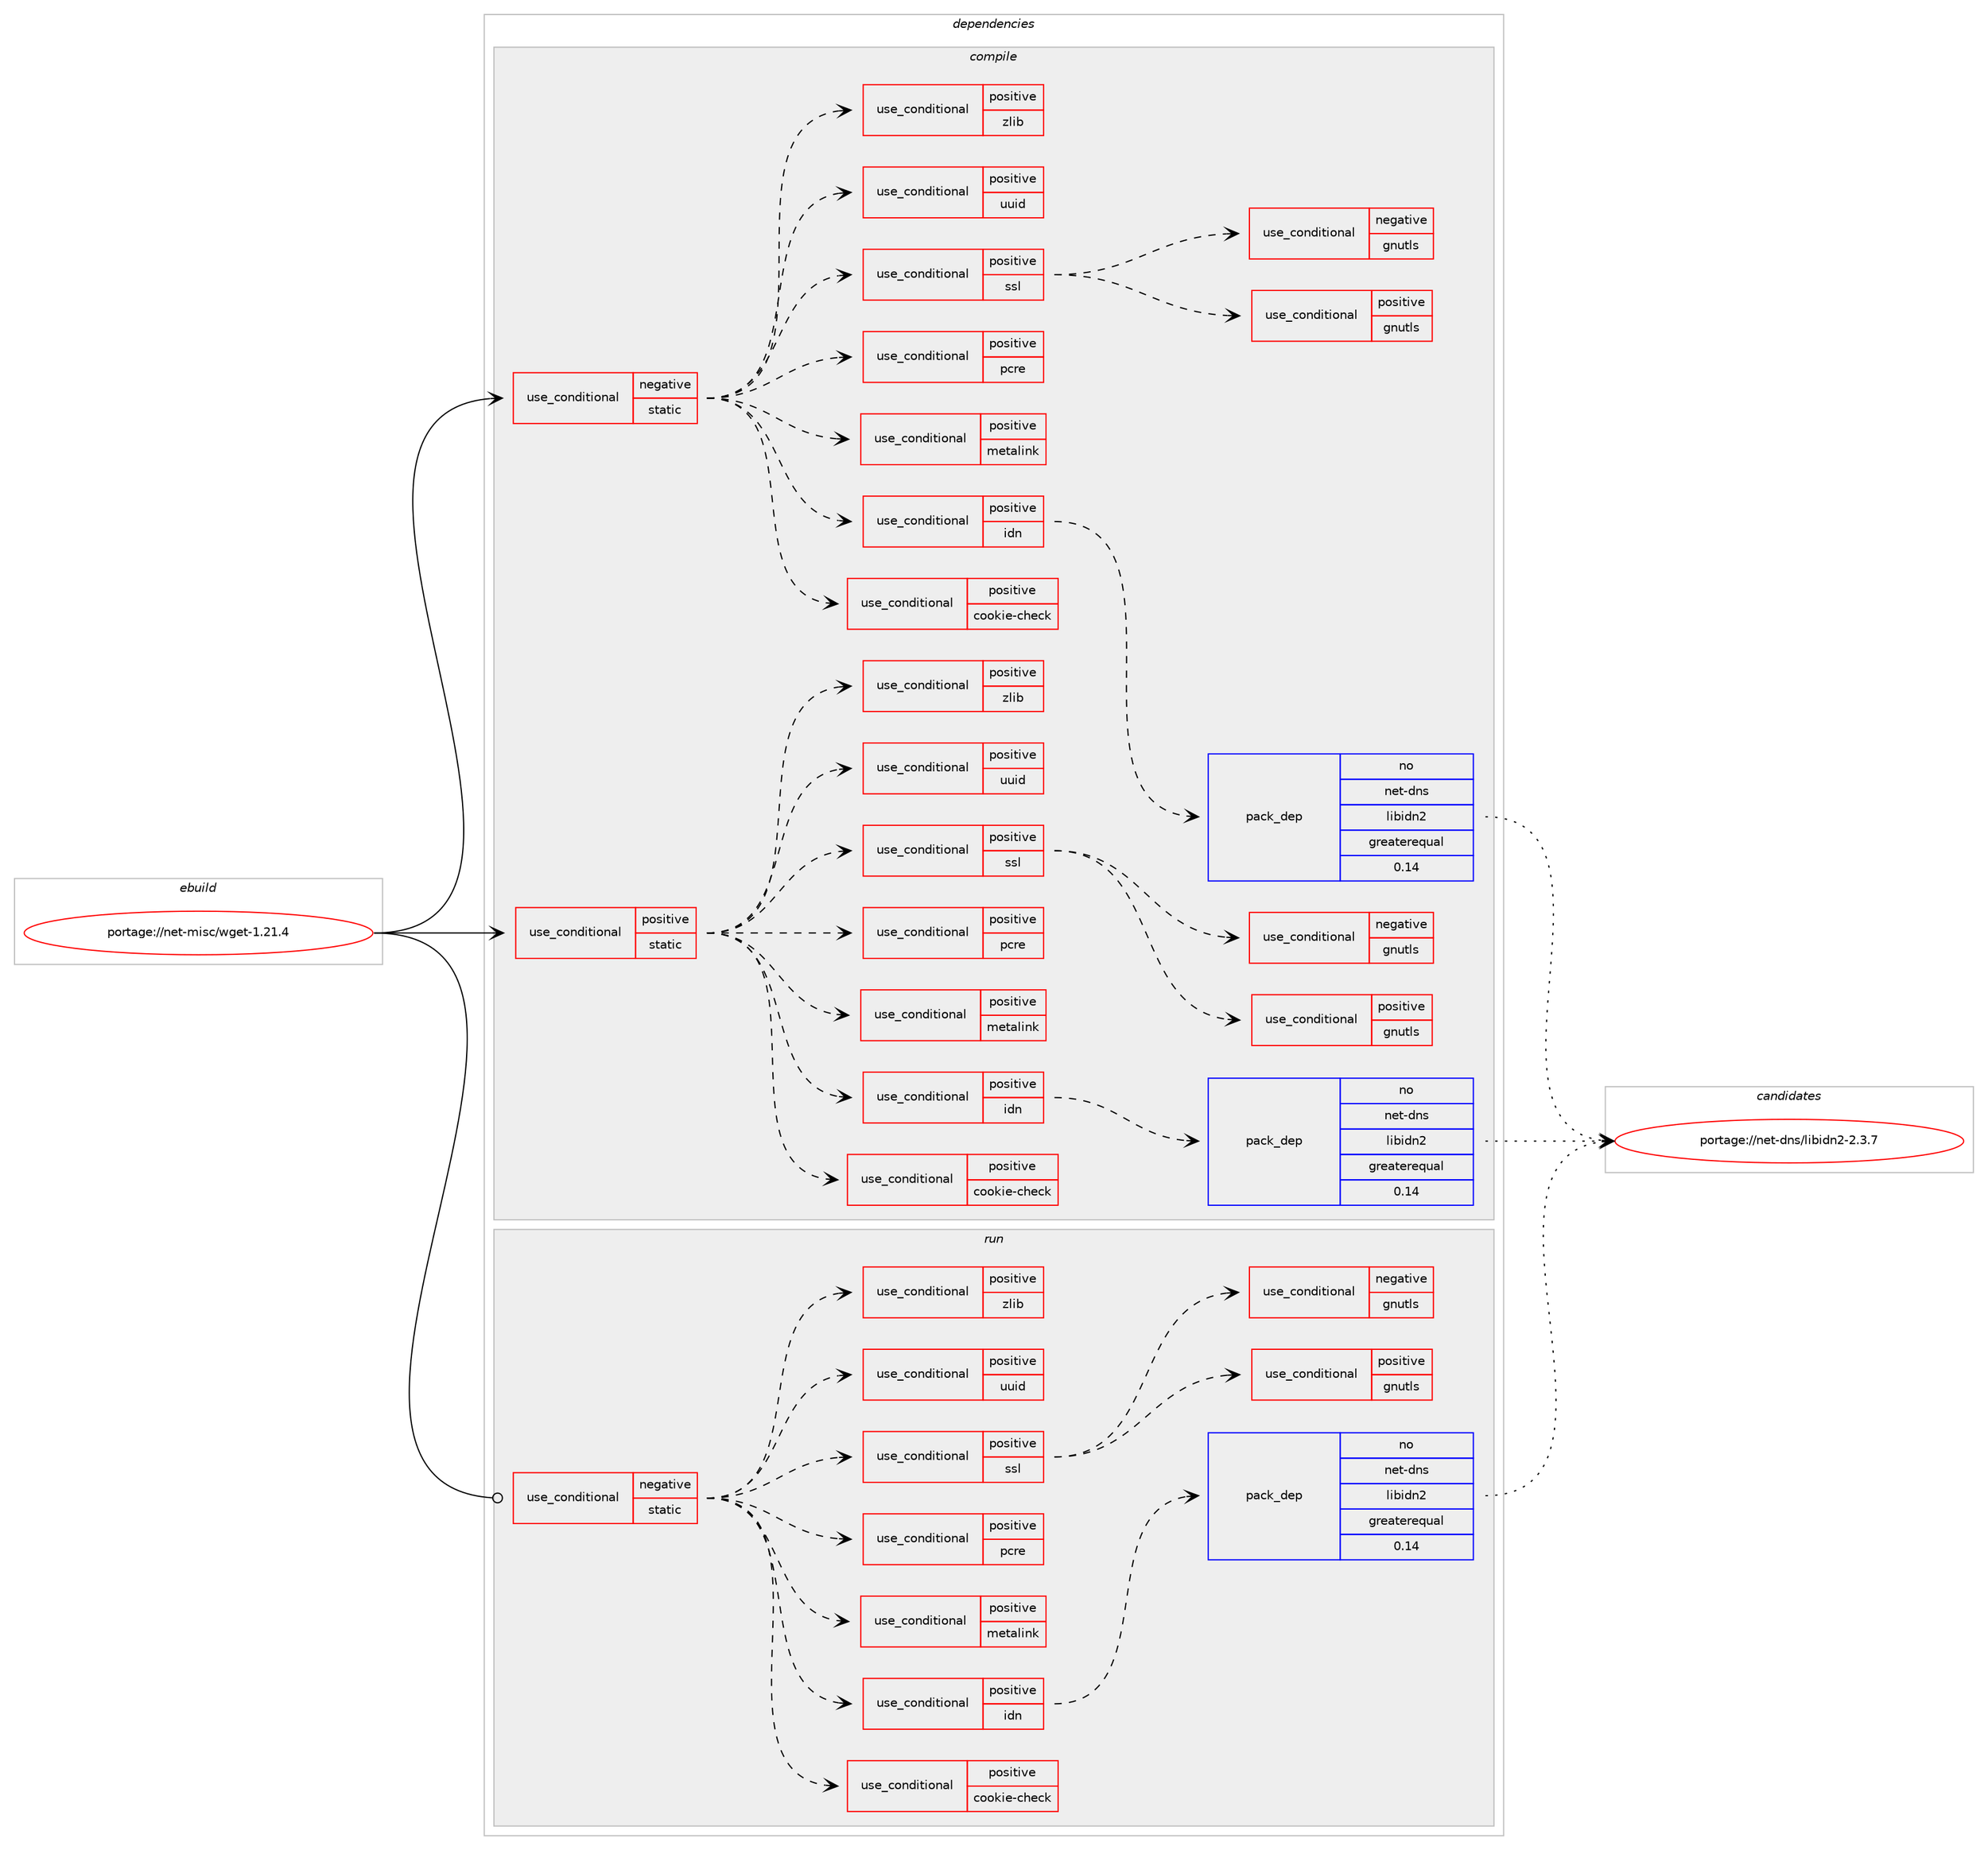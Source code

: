 digraph prolog {

# *************
# Graph options
# *************

newrank=true;
concentrate=true;
compound=true;
graph [rankdir=LR,fontname=Helvetica,fontsize=10,ranksep=1.5];#, ranksep=2.5, nodesep=0.2];
edge  [arrowhead=vee];
node  [fontname=Helvetica,fontsize=10];

# **********
# The ebuild
# **********

subgraph cluster_leftcol {
color=gray;
rank=same;
label=<<i>ebuild</i>>;
id [label="portage://net-misc/wget-1.21.4", color=red, width=4, href="../net-misc/wget-1.21.4.svg"];
}

# ****************
# The dependencies
# ****************

subgraph cluster_midcol {
color=gray;
label=<<i>dependencies</i>>;
subgraph cluster_compile {
fillcolor="#eeeeee";
style=filled;
label=<<i>compile</i>>;
subgraph cond96898 {
dependency191325 [label=<<TABLE BORDER="0" CELLBORDER="1" CELLSPACING="0" CELLPADDING="4"><TR><TD ROWSPAN="3" CELLPADDING="10">use_conditional</TD></TR><TR><TD>negative</TD></TR><TR><TD>static</TD></TR></TABLE>>, shape=none, color=red];
subgraph cond96899 {
dependency191326 [label=<<TABLE BORDER="0" CELLBORDER="1" CELLSPACING="0" CELLPADDING="4"><TR><TD ROWSPAN="3" CELLPADDING="10">use_conditional</TD></TR><TR><TD>positive</TD></TR><TR><TD>cookie-check</TD></TR></TABLE>>, shape=none, color=red];
# *** BEGIN UNKNOWN DEPENDENCY TYPE (TODO) ***
# dependency191326 -> package_dependency(portage://net-misc/wget-1.21.4,install,no,net-libs,libpsl,none,[,,],[],[])
# *** END UNKNOWN DEPENDENCY TYPE (TODO) ***

}
dependency191325:e -> dependency191326:w [weight=20,style="dashed",arrowhead="vee"];
subgraph cond96900 {
dependency191327 [label=<<TABLE BORDER="0" CELLBORDER="1" CELLSPACING="0" CELLPADDING="4"><TR><TD ROWSPAN="3" CELLPADDING="10">use_conditional</TD></TR><TR><TD>positive</TD></TR><TR><TD>idn</TD></TR></TABLE>>, shape=none, color=red];
subgraph pack91762 {
dependency191328 [label=<<TABLE BORDER="0" CELLBORDER="1" CELLSPACING="0" CELLPADDING="4" WIDTH="220"><TR><TD ROWSPAN="6" CELLPADDING="30">pack_dep</TD></TR><TR><TD WIDTH="110">no</TD></TR><TR><TD>net-dns</TD></TR><TR><TD>libidn2</TD></TR><TR><TD>greaterequal</TD></TR><TR><TD>0.14</TD></TR></TABLE>>, shape=none, color=blue];
}
dependency191327:e -> dependency191328:w [weight=20,style="dashed",arrowhead="vee"];
}
dependency191325:e -> dependency191327:w [weight=20,style="dashed",arrowhead="vee"];
subgraph cond96901 {
dependency191329 [label=<<TABLE BORDER="0" CELLBORDER="1" CELLSPACING="0" CELLPADDING="4"><TR><TD ROWSPAN="3" CELLPADDING="10">use_conditional</TD></TR><TR><TD>positive</TD></TR><TR><TD>metalink</TD></TR></TABLE>>, shape=none, color=red];
# *** BEGIN UNKNOWN DEPENDENCY TYPE (TODO) ***
# dependency191329 -> package_dependency(portage://net-misc/wget-1.21.4,install,no,app-crypt,gpgme,none,[,,],[],[])
# *** END UNKNOWN DEPENDENCY TYPE (TODO) ***

# *** BEGIN UNKNOWN DEPENDENCY TYPE (TODO) ***
# dependency191329 -> package_dependency(portage://net-misc/wget-1.21.4,install,no,media-libs,libmetalink,none,[,,],[],[])
# *** END UNKNOWN DEPENDENCY TYPE (TODO) ***

}
dependency191325:e -> dependency191329:w [weight=20,style="dashed",arrowhead="vee"];
subgraph cond96902 {
dependency191330 [label=<<TABLE BORDER="0" CELLBORDER="1" CELLSPACING="0" CELLPADDING="4"><TR><TD ROWSPAN="3" CELLPADDING="10">use_conditional</TD></TR><TR><TD>positive</TD></TR><TR><TD>pcre</TD></TR></TABLE>>, shape=none, color=red];
# *** BEGIN UNKNOWN DEPENDENCY TYPE (TODO) ***
# dependency191330 -> package_dependency(portage://net-misc/wget-1.21.4,install,no,dev-libs,libpcre2,none,[,,],[],[])
# *** END UNKNOWN DEPENDENCY TYPE (TODO) ***

}
dependency191325:e -> dependency191330:w [weight=20,style="dashed",arrowhead="vee"];
subgraph cond96903 {
dependency191331 [label=<<TABLE BORDER="0" CELLBORDER="1" CELLSPACING="0" CELLPADDING="4"><TR><TD ROWSPAN="3" CELLPADDING="10">use_conditional</TD></TR><TR><TD>positive</TD></TR><TR><TD>ssl</TD></TR></TABLE>>, shape=none, color=red];
subgraph cond96904 {
dependency191332 [label=<<TABLE BORDER="0" CELLBORDER="1" CELLSPACING="0" CELLPADDING="4"><TR><TD ROWSPAN="3" CELLPADDING="10">use_conditional</TD></TR><TR><TD>positive</TD></TR><TR><TD>gnutls</TD></TR></TABLE>>, shape=none, color=red];
# *** BEGIN UNKNOWN DEPENDENCY TYPE (TODO) ***
# dependency191332 -> package_dependency(portage://net-misc/wget-1.21.4,install,no,net-libs,gnutls,none,[,,],any_same_slot,[])
# *** END UNKNOWN DEPENDENCY TYPE (TODO) ***

}
dependency191331:e -> dependency191332:w [weight=20,style="dashed",arrowhead="vee"];
subgraph cond96905 {
dependency191333 [label=<<TABLE BORDER="0" CELLBORDER="1" CELLSPACING="0" CELLPADDING="4"><TR><TD ROWSPAN="3" CELLPADDING="10">use_conditional</TD></TR><TR><TD>negative</TD></TR><TR><TD>gnutls</TD></TR></TABLE>>, shape=none, color=red];
# *** BEGIN UNKNOWN DEPENDENCY TYPE (TODO) ***
# dependency191333 -> package_dependency(portage://net-misc/wget-1.21.4,install,no,dev-libs,openssl,none,[,,],any_same_slot,[])
# *** END UNKNOWN DEPENDENCY TYPE (TODO) ***

}
dependency191331:e -> dependency191333:w [weight=20,style="dashed",arrowhead="vee"];
}
dependency191325:e -> dependency191331:w [weight=20,style="dashed",arrowhead="vee"];
subgraph cond96906 {
dependency191334 [label=<<TABLE BORDER="0" CELLBORDER="1" CELLSPACING="0" CELLPADDING="4"><TR><TD ROWSPAN="3" CELLPADDING="10">use_conditional</TD></TR><TR><TD>positive</TD></TR><TR><TD>uuid</TD></TR></TABLE>>, shape=none, color=red];
# *** BEGIN UNKNOWN DEPENDENCY TYPE (TODO) ***
# dependency191334 -> package_dependency(portage://net-misc/wget-1.21.4,install,no,sys-apps,util-linux,none,[,,],[],[])
# *** END UNKNOWN DEPENDENCY TYPE (TODO) ***

}
dependency191325:e -> dependency191334:w [weight=20,style="dashed",arrowhead="vee"];
subgraph cond96907 {
dependency191335 [label=<<TABLE BORDER="0" CELLBORDER="1" CELLSPACING="0" CELLPADDING="4"><TR><TD ROWSPAN="3" CELLPADDING="10">use_conditional</TD></TR><TR><TD>positive</TD></TR><TR><TD>zlib</TD></TR></TABLE>>, shape=none, color=red];
# *** BEGIN UNKNOWN DEPENDENCY TYPE (TODO) ***
# dependency191335 -> package_dependency(portage://net-misc/wget-1.21.4,install,no,sys-libs,zlib,none,[,,],[],[])
# *** END UNKNOWN DEPENDENCY TYPE (TODO) ***

}
dependency191325:e -> dependency191335:w [weight=20,style="dashed",arrowhead="vee"];
}
id:e -> dependency191325:w [weight=20,style="solid",arrowhead="vee"];
subgraph cond96908 {
dependency191336 [label=<<TABLE BORDER="0" CELLBORDER="1" CELLSPACING="0" CELLPADDING="4"><TR><TD ROWSPAN="3" CELLPADDING="10">use_conditional</TD></TR><TR><TD>positive</TD></TR><TR><TD>static</TD></TR></TABLE>>, shape=none, color=red];
subgraph cond96909 {
dependency191337 [label=<<TABLE BORDER="0" CELLBORDER="1" CELLSPACING="0" CELLPADDING="4"><TR><TD ROWSPAN="3" CELLPADDING="10">use_conditional</TD></TR><TR><TD>positive</TD></TR><TR><TD>cookie-check</TD></TR></TABLE>>, shape=none, color=red];
# *** BEGIN UNKNOWN DEPENDENCY TYPE (TODO) ***
# dependency191337 -> package_dependency(portage://net-misc/wget-1.21.4,install,no,net-libs,libpsl,none,[,,],[],[])
# *** END UNKNOWN DEPENDENCY TYPE (TODO) ***

}
dependency191336:e -> dependency191337:w [weight=20,style="dashed",arrowhead="vee"];
subgraph cond96910 {
dependency191338 [label=<<TABLE BORDER="0" CELLBORDER="1" CELLSPACING="0" CELLPADDING="4"><TR><TD ROWSPAN="3" CELLPADDING="10">use_conditional</TD></TR><TR><TD>positive</TD></TR><TR><TD>idn</TD></TR></TABLE>>, shape=none, color=red];
subgraph pack91763 {
dependency191339 [label=<<TABLE BORDER="0" CELLBORDER="1" CELLSPACING="0" CELLPADDING="4" WIDTH="220"><TR><TD ROWSPAN="6" CELLPADDING="30">pack_dep</TD></TR><TR><TD WIDTH="110">no</TD></TR><TR><TD>net-dns</TD></TR><TR><TD>libidn2</TD></TR><TR><TD>greaterequal</TD></TR><TR><TD>0.14</TD></TR></TABLE>>, shape=none, color=blue];
}
dependency191338:e -> dependency191339:w [weight=20,style="dashed",arrowhead="vee"];
}
dependency191336:e -> dependency191338:w [weight=20,style="dashed",arrowhead="vee"];
subgraph cond96911 {
dependency191340 [label=<<TABLE BORDER="0" CELLBORDER="1" CELLSPACING="0" CELLPADDING="4"><TR><TD ROWSPAN="3" CELLPADDING="10">use_conditional</TD></TR><TR><TD>positive</TD></TR><TR><TD>metalink</TD></TR></TABLE>>, shape=none, color=red];
# *** BEGIN UNKNOWN DEPENDENCY TYPE (TODO) ***
# dependency191340 -> package_dependency(portage://net-misc/wget-1.21.4,install,no,app-crypt,gpgme,none,[,,],[],[])
# *** END UNKNOWN DEPENDENCY TYPE (TODO) ***

# *** BEGIN UNKNOWN DEPENDENCY TYPE (TODO) ***
# dependency191340 -> package_dependency(portage://net-misc/wget-1.21.4,install,no,media-libs,libmetalink,none,[,,],[],[])
# *** END UNKNOWN DEPENDENCY TYPE (TODO) ***

}
dependency191336:e -> dependency191340:w [weight=20,style="dashed",arrowhead="vee"];
subgraph cond96912 {
dependency191341 [label=<<TABLE BORDER="0" CELLBORDER="1" CELLSPACING="0" CELLPADDING="4"><TR><TD ROWSPAN="3" CELLPADDING="10">use_conditional</TD></TR><TR><TD>positive</TD></TR><TR><TD>pcre</TD></TR></TABLE>>, shape=none, color=red];
# *** BEGIN UNKNOWN DEPENDENCY TYPE (TODO) ***
# dependency191341 -> package_dependency(portage://net-misc/wget-1.21.4,install,no,dev-libs,libpcre2,none,[,,],[],[use(enable(static-libs),positive)])
# *** END UNKNOWN DEPENDENCY TYPE (TODO) ***

}
dependency191336:e -> dependency191341:w [weight=20,style="dashed",arrowhead="vee"];
subgraph cond96913 {
dependency191342 [label=<<TABLE BORDER="0" CELLBORDER="1" CELLSPACING="0" CELLPADDING="4"><TR><TD ROWSPAN="3" CELLPADDING="10">use_conditional</TD></TR><TR><TD>positive</TD></TR><TR><TD>ssl</TD></TR></TABLE>>, shape=none, color=red];
subgraph cond96914 {
dependency191343 [label=<<TABLE BORDER="0" CELLBORDER="1" CELLSPACING="0" CELLPADDING="4"><TR><TD ROWSPAN="3" CELLPADDING="10">use_conditional</TD></TR><TR><TD>positive</TD></TR><TR><TD>gnutls</TD></TR></TABLE>>, shape=none, color=red];
# *** BEGIN UNKNOWN DEPENDENCY TYPE (TODO) ***
# dependency191343 -> package_dependency(portage://net-misc/wget-1.21.4,install,no,net-libs,gnutls,none,[,,],any_same_slot,[use(enable(static-libs),positive)])
# *** END UNKNOWN DEPENDENCY TYPE (TODO) ***

}
dependency191342:e -> dependency191343:w [weight=20,style="dashed",arrowhead="vee"];
subgraph cond96915 {
dependency191344 [label=<<TABLE BORDER="0" CELLBORDER="1" CELLSPACING="0" CELLPADDING="4"><TR><TD ROWSPAN="3" CELLPADDING="10">use_conditional</TD></TR><TR><TD>negative</TD></TR><TR><TD>gnutls</TD></TR></TABLE>>, shape=none, color=red];
# *** BEGIN UNKNOWN DEPENDENCY TYPE (TODO) ***
# dependency191344 -> package_dependency(portage://net-misc/wget-1.21.4,install,no,dev-libs,openssl,none,[,,],any_same_slot,[use(enable(static-libs),positive)])
# *** END UNKNOWN DEPENDENCY TYPE (TODO) ***

}
dependency191342:e -> dependency191344:w [weight=20,style="dashed",arrowhead="vee"];
}
dependency191336:e -> dependency191342:w [weight=20,style="dashed",arrowhead="vee"];
subgraph cond96916 {
dependency191345 [label=<<TABLE BORDER="0" CELLBORDER="1" CELLSPACING="0" CELLPADDING="4"><TR><TD ROWSPAN="3" CELLPADDING="10">use_conditional</TD></TR><TR><TD>positive</TD></TR><TR><TD>uuid</TD></TR></TABLE>>, shape=none, color=red];
# *** BEGIN UNKNOWN DEPENDENCY TYPE (TODO) ***
# dependency191345 -> package_dependency(portage://net-misc/wget-1.21.4,install,no,sys-apps,util-linux,none,[,,],[],[use(enable(static-libs),positive)])
# *** END UNKNOWN DEPENDENCY TYPE (TODO) ***

}
dependency191336:e -> dependency191345:w [weight=20,style="dashed",arrowhead="vee"];
subgraph cond96917 {
dependency191346 [label=<<TABLE BORDER="0" CELLBORDER="1" CELLSPACING="0" CELLPADDING="4"><TR><TD ROWSPAN="3" CELLPADDING="10">use_conditional</TD></TR><TR><TD>positive</TD></TR><TR><TD>zlib</TD></TR></TABLE>>, shape=none, color=red];
# *** BEGIN UNKNOWN DEPENDENCY TYPE (TODO) ***
# dependency191346 -> package_dependency(portage://net-misc/wget-1.21.4,install,no,sys-libs,zlib,none,[,,],[],[use(enable(static-libs),positive)])
# *** END UNKNOWN DEPENDENCY TYPE (TODO) ***

}
dependency191336:e -> dependency191346:w [weight=20,style="dashed",arrowhead="vee"];
}
id:e -> dependency191336:w [weight=20,style="solid",arrowhead="vee"];
}
subgraph cluster_compileandrun {
fillcolor="#eeeeee";
style=filled;
label=<<i>compile and run</i>>;
}
subgraph cluster_run {
fillcolor="#eeeeee";
style=filled;
label=<<i>run</i>>;
subgraph cond96918 {
dependency191347 [label=<<TABLE BORDER="0" CELLBORDER="1" CELLSPACING="0" CELLPADDING="4"><TR><TD ROWSPAN="3" CELLPADDING="10">use_conditional</TD></TR><TR><TD>negative</TD></TR><TR><TD>static</TD></TR></TABLE>>, shape=none, color=red];
subgraph cond96919 {
dependency191348 [label=<<TABLE BORDER="0" CELLBORDER="1" CELLSPACING="0" CELLPADDING="4"><TR><TD ROWSPAN="3" CELLPADDING="10">use_conditional</TD></TR><TR><TD>positive</TD></TR><TR><TD>cookie-check</TD></TR></TABLE>>, shape=none, color=red];
# *** BEGIN UNKNOWN DEPENDENCY TYPE (TODO) ***
# dependency191348 -> package_dependency(portage://net-misc/wget-1.21.4,run,no,net-libs,libpsl,none,[,,],[],[])
# *** END UNKNOWN DEPENDENCY TYPE (TODO) ***

}
dependency191347:e -> dependency191348:w [weight=20,style="dashed",arrowhead="vee"];
subgraph cond96920 {
dependency191349 [label=<<TABLE BORDER="0" CELLBORDER="1" CELLSPACING="0" CELLPADDING="4"><TR><TD ROWSPAN="3" CELLPADDING="10">use_conditional</TD></TR><TR><TD>positive</TD></TR><TR><TD>idn</TD></TR></TABLE>>, shape=none, color=red];
subgraph pack91764 {
dependency191350 [label=<<TABLE BORDER="0" CELLBORDER="1" CELLSPACING="0" CELLPADDING="4" WIDTH="220"><TR><TD ROWSPAN="6" CELLPADDING="30">pack_dep</TD></TR><TR><TD WIDTH="110">no</TD></TR><TR><TD>net-dns</TD></TR><TR><TD>libidn2</TD></TR><TR><TD>greaterequal</TD></TR><TR><TD>0.14</TD></TR></TABLE>>, shape=none, color=blue];
}
dependency191349:e -> dependency191350:w [weight=20,style="dashed",arrowhead="vee"];
}
dependency191347:e -> dependency191349:w [weight=20,style="dashed",arrowhead="vee"];
subgraph cond96921 {
dependency191351 [label=<<TABLE BORDER="0" CELLBORDER="1" CELLSPACING="0" CELLPADDING="4"><TR><TD ROWSPAN="3" CELLPADDING="10">use_conditional</TD></TR><TR><TD>positive</TD></TR><TR><TD>metalink</TD></TR></TABLE>>, shape=none, color=red];
# *** BEGIN UNKNOWN DEPENDENCY TYPE (TODO) ***
# dependency191351 -> package_dependency(portage://net-misc/wget-1.21.4,run,no,app-crypt,gpgme,none,[,,],[],[])
# *** END UNKNOWN DEPENDENCY TYPE (TODO) ***

# *** BEGIN UNKNOWN DEPENDENCY TYPE (TODO) ***
# dependency191351 -> package_dependency(portage://net-misc/wget-1.21.4,run,no,media-libs,libmetalink,none,[,,],[],[])
# *** END UNKNOWN DEPENDENCY TYPE (TODO) ***

}
dependency191347:e -> dependency191351:w [weight=20,style="dashed",arrowhead="vee"];
subgraph cond96922 {
dependency191352 [label=<<TABLE BORDER="0" CELLBORDER="1" CELLSPACING="0" CELLPADDING="4"><TR><TD ROWSPAN="3" CELLPADDING="10">use_conditional</TD></TR><TR><TD>positive</TD></TR><TR><TD>pcre</TD></TR></TABLE>>, shape=none, color=red];
# *** BEGIN UNKNOWN DEPENDENCY TYPE (TODO) ***
# dependency191352 -> package_dependency(portage://net-misc/wget-1.21.4,run,no,dev-libs,libpcre2,none,[,,],[],[])
# *** END UNKNOWN DEPENDENCY TYPE (TODO) ***

}
dependency191347:e -> dependency191352:w [weight=20,style="dashed",arrowhead="vee"];
subgraph cond96923 {
dependency191353 [label=<<TABLE BORDER="0" CELLBORDER="1" CELLSPACING="0" CELLPADDING="4"><TR><TD ROWSPAN="3" CELLPADDING="10">use_conditional</TD></TR><TR><TD>positive</TD></TR><TR><TD>ssl</TD></TR></TABLE>>, shape=none, color=red];
subgraph cond96924 {
dependency191354 [label=<<TABLE BORDER="0" CELLBORDER="1" CELLSPACING="0" CELLPADDING="4"><TR><TD ROWSPAN="3" CELLPADDING="10">use_conditional</TD></TR><TR><TD>positive</TD></TR><TR><TD>gnutls</TD></TR></TABLE>>, shape=none, color=red];
# *** BEGIN UNKNOWN DEPENDENCY TYPE (TODO) ***
# dependency191354 -> package_dependency(portage://net-misc/wget-1.21.4,run,no,net-libs,gnutls,none,[,,],any_same_slot,[])
# *** END UNKNOWN DEPENDENCY TYPE (TODO) ***

}
dependency191353:e -> dependency191354:w [weight=20,style="dashed",arrowhead="vee"];
subgraph cond96925 {
dependency191355 [label=<<TABLE BORDER="0" CELLBORDER="1" CELLSPACING="0" CELLPADDING="4"><TR><TD ROWSPAN="3" CELLPADDING="10">use_conditional</TD></TR><TR><TD>negative</TD></TR><TR><TD>gnutls</TD></TR></TABLE>>, shape=none, color=red];
# *** BEGIN UNKNOWN DEPENDENCY TYPE (TODO) ***
# dependency191355 -> package_dependency(portage://net-misc/wget-1.21.4,run,no,dev-libs,openssl,none,[,,],any_same_slot,[])
# *** END UNKNOWN DEPENDENCY TYPE (TODO) ***

}
dependency191353:e -> dependency191355:w [weight=20,style="dashed",arrowhead="vee"];
}
dependency191347:e -> dependency191353:w [weight=20,style="dashed",arrowhead="vee"];
subgraph cond96926 {
dependency191356 [label=<<TABLE BORDER="0" CELLBORDER="1" CELLSPACING="0" CELLPADDING="4"><TR><TD ROWSPAN="3" CELLPADDING="10">use_conditional</TD></TR><TR><TD>positive</TD></TR><TR><TD>uuid</TD></TR></TABLE>>, shape=none, color=red];
# *** BEGIN UNKNOWN DEPENDENCY TYPE (TODO) ***
# dependency191356 -> package_dependency(portage://net-misc/wget-1.21.4,run,no,sys-apps,util-linux,none,[,,],[],[])
# *** END UNKNOWN DEPENDENCY TYPE (TODO) ***

}
dependency191347:e -> dependency191356:w [weight=20,style="dashed",arrowhead="vee"];
subgraph cond96927 {
dependency191357 [label=<<TABLE BORDER="0" CELLBORDER="1" CELLSPACING="0" CELLPADDING="4"><TR><TD ROWSPAN="3" CELLPADDING="10">use_conditional</TD></TR><TR><TD>positive</TD></TR><TR><TD>zlib</TD></TR></TABLE>>, shape=none, color=red];
# *** BEGIN UNKNOWN DEPENDENCY TYPE (TODO) ***
# dependency191357 -> package_dependency(portage://net-misc/wget-1.21.4,run,no,sys-libs,zlib,none,[,,],[],[])
# *** END UNKNOWN DEPENDENCY TYPE (TODO) ***

}
dependency191347:e -> dependency191357:w [weight=20,style="dashed",arrowhead="vee"];
}
id:e -> dependency191347:w [weight=20,style="solid",arrowhead="odot"];
}
}

# **************
# The candidates
# **************

subgraph cluster_choices {
rank=same;
color=gray;
label=<<i>candidates</i>>;

subgraph choice91762 {
color=black;
nodesep=1;
choice11010111645100110115471081059810510011050455046514655 [label="portage://net-dns/libidn2-2.3.7", color=red, width=4,href="../net-dns/libidn2-2.3.7.svg"];
dependency191328:e -> choice11010111645100110115471081059810510011050455046514655:w [style=dotted,weight="100"];
}
subgraph choice91763 {
color=black;
nodesep=1;
choice11010111645100110115471081059810510011050455046514655 [label="portage://net-dns/libidn2-2.3.7", color=red, width=4,href="../net-dns/libidn2-2.3.7.svg"];
dependency191339:e -> choice11010111645100110115471081059810510011050455046514655:w [style=dotted,weight="100"];
}
subgraph choice91764 {
color=black;
nodesep=1;
choice11010111645100110115471081059810510011050455046514655 [label="portage://net-dns/libidn2-2.3.7", color=red, width=4,href="../net-dns/libidn2-2.3.7.svg"];
dependency191350:e -> choice11010111645100110115471081059810510011050455046514655:w [style=dotted,weight="100"];
}
}

}
